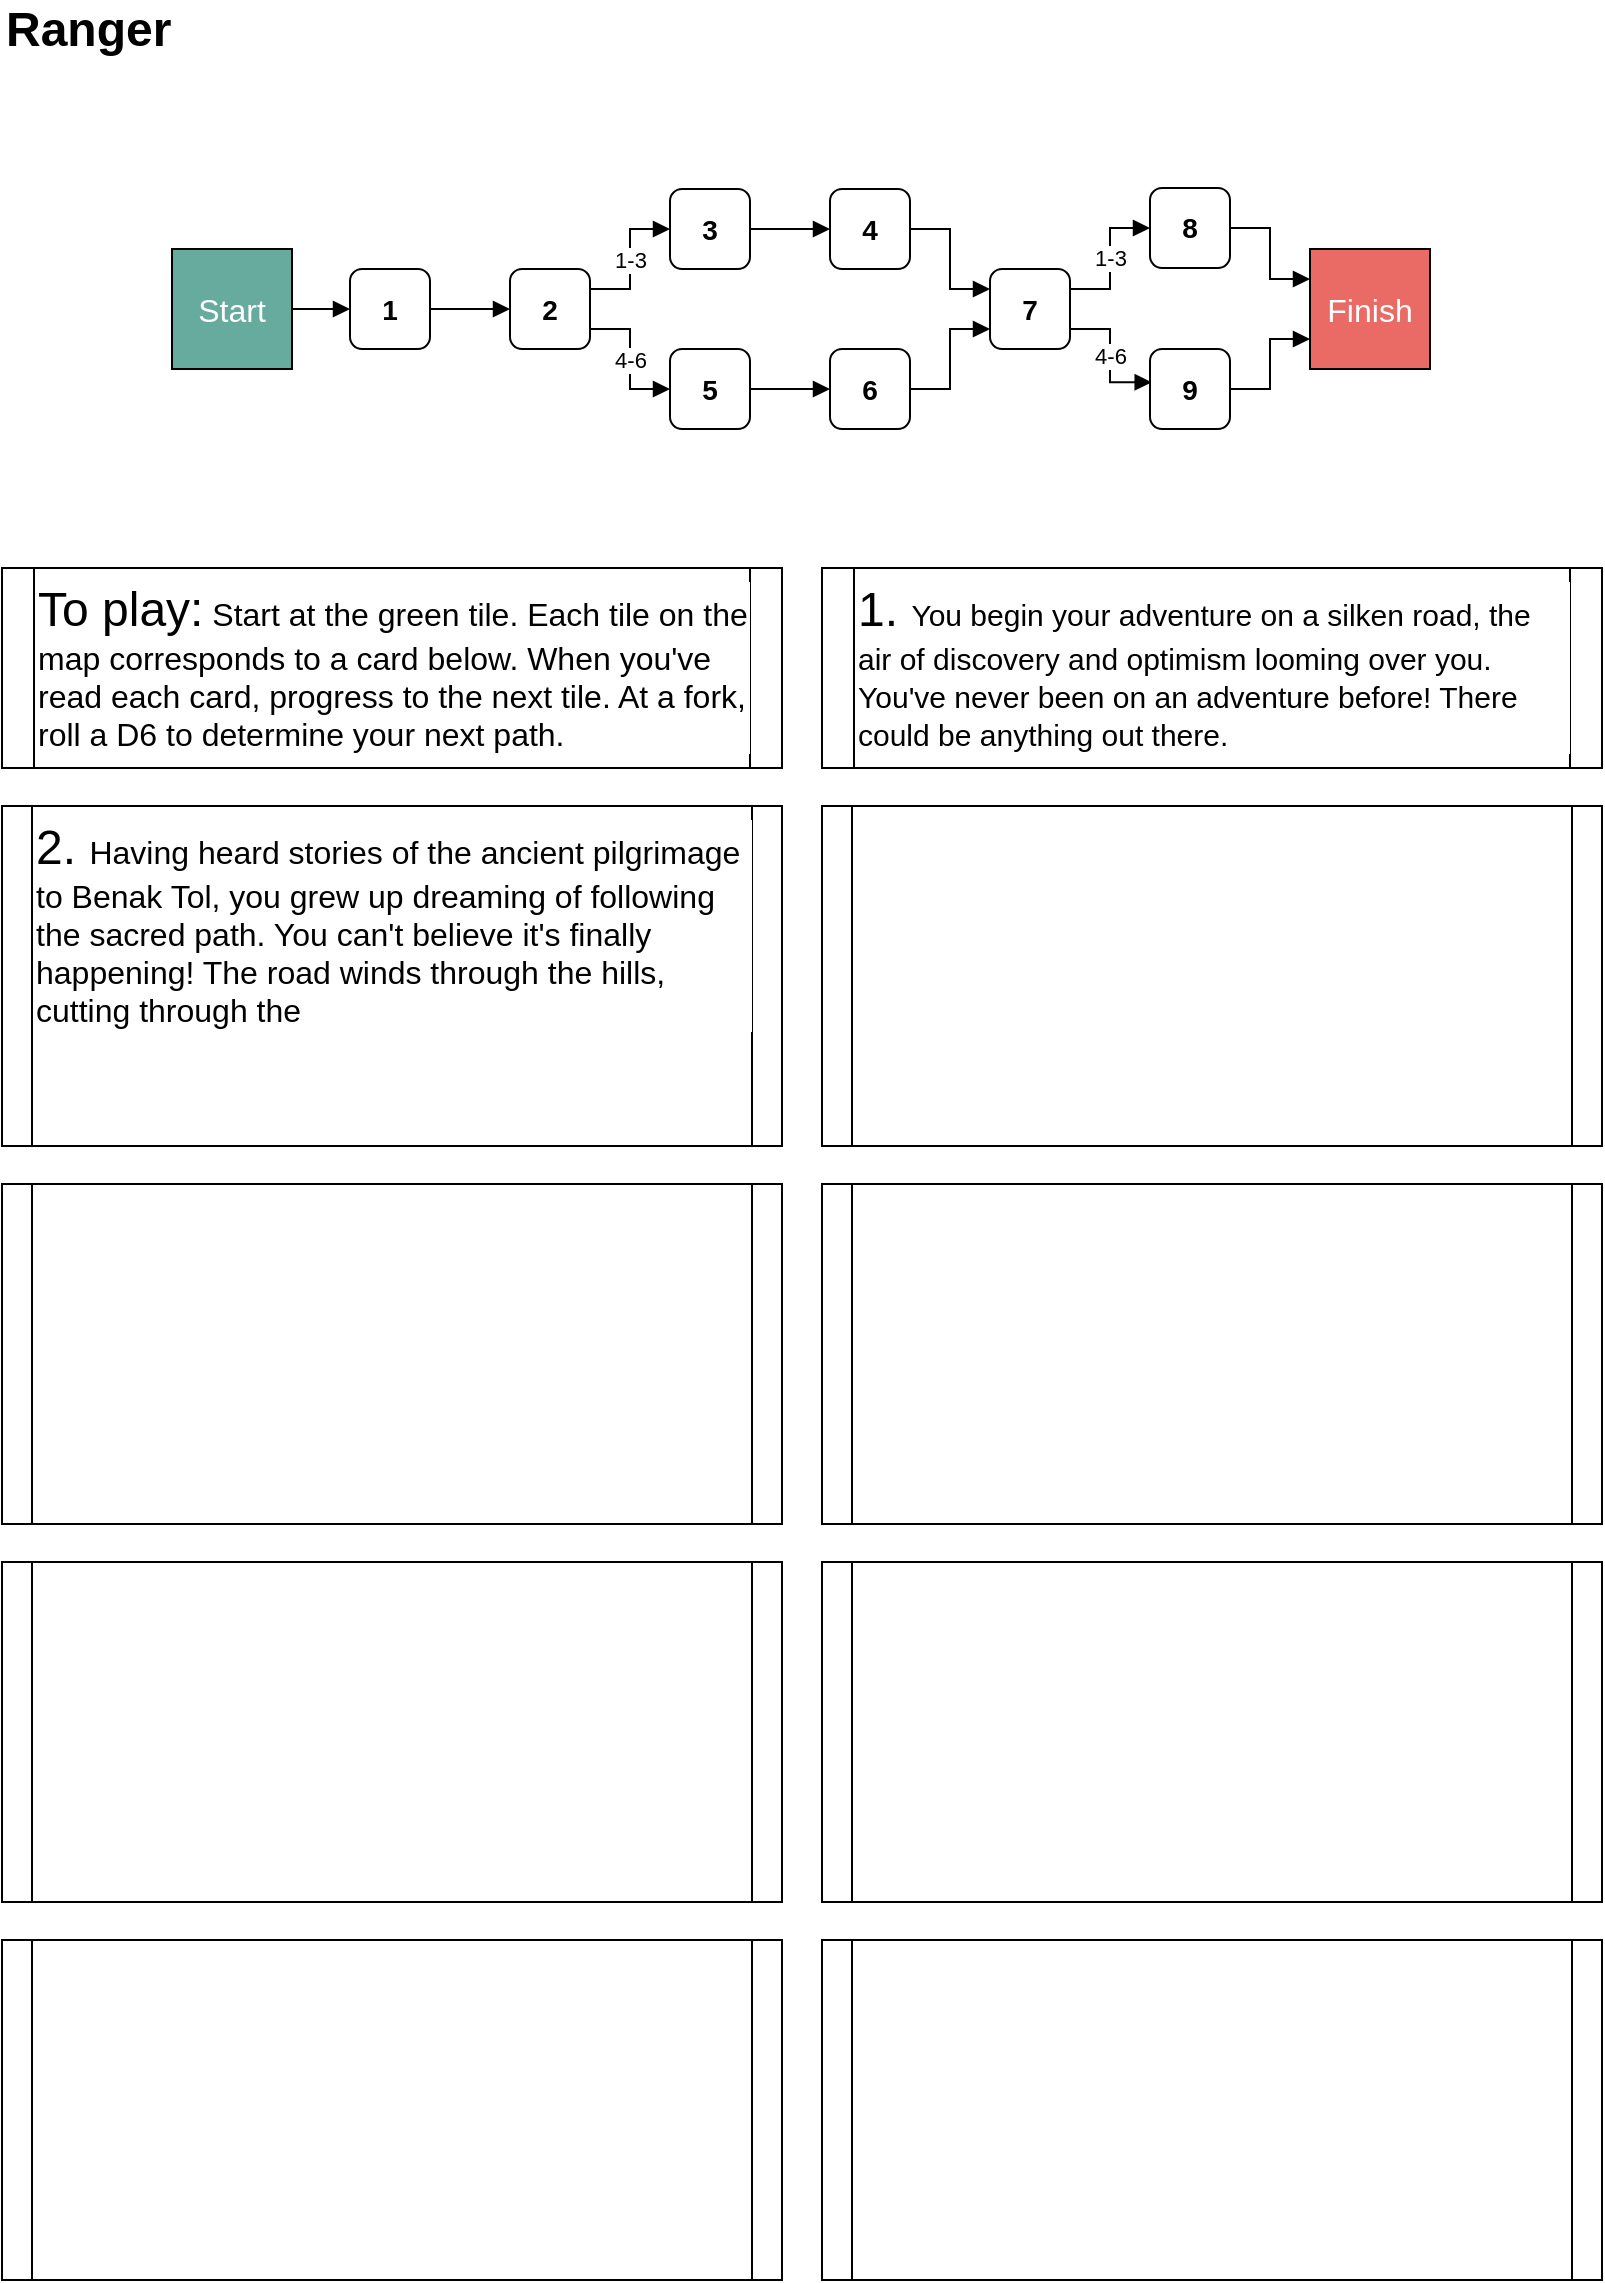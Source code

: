 <mxfile version="13.7.9" type="device"><diagram id="sgAzwdcBSPgjyHLSnam3" name="Page-1"><mxGraphModel dx="1422" dy="813" grid="0" gridSize="10" guides="1" tooltips="1" connect="1" arrows="1" fold="1" page="1" pageScale="1" pageWidth="827" pageHeight="1169" background="#FFFFFF" math="0" shadow="0"><root><mxCell id="0"/><mxCell id="1" parent="0"/><mxCell id="199" value="&lt;font style=&quot;font-size: 24px&quot;&gt;&lt;b&gt;Ranger&lt;/b&gt;&lt;/font&gt;" style="text;html=1;strokeColor=none;fillColor=none;align=left;verticalAlign=middle;whiteSpace=wrap;rounded=0;labelBackgroundColor=#ffffff;fontSize=16;" parent="1" vertex="1"><mxGeometry x="14" y="20" width="286" height="20" as="geometry"/></mxCell><mxCell id="200" value="&lt;font style=&quot;font-size: 24px&quot;&gt;2. &lt;/font&gt;Having heard stories of the ancient pilgrimage to Benak Tol, you grew up dreaming of following the sacred path. You can't believe it's finally happening! The road winds through the hills, cutting through the&amp;nbsp;" style="shape=process;whiteSpace=wrap;html=1;backgroundOutline=1;labelBackgroundColor=#ffffff;fontSize=16;align=left;size=0.039;verticalAlign=top;" parent="1" vertex="1"><mxGeometry x="14" y="418" width="390" height="170" as="geometry"/></mxCell><mxCell id="201" value="" style="shape=process;whiteSpace=wrap;html=1;backgroundOutline=1;labelBackgroundColor=#ffffff;fontSize=16;align=left;size=0.039;" parent="1" vertex="1"><mxGeometry x="424" y="418" width="390" height="170" as="geometry"/></mxCell><mxCell id="202" value="&lt;font style=&quot;font-size: 24px&quot;&gt;To play:&lt;/font&gt; Start at the green tile. Each tile on the map corresponds to a card below. When you've read each card, progress to the next tile. At a fork, roll a D6 to determine your next path.&amp;nbsp;" style="shape=process;whiteSpace=wrap;html=1;backgroundOutline=1;labelBackgroundColor=#ffffff;fontSize=16;align=left;size=0.041;verticalAlign=top;" parent="1" vertex="1"><mxGeometry x="14" y="299" width="390" height="100" as="geometry"/></mxCell><mxCell id="223" style="edgeStyle=orthogonalEdgeStyle;rounded=0;orthogonalLoop=1;jettySize=auto;html=1;entryX=0;entryY=0.5;entryDx=0;entryDy=0;fontSize=14;fontColor=#FFFFFF;endArrow=block;endFill=1;exitX=1;exitY=0.5;exitDx=0;exitDy=0;" parent="1" source="72" target="222" edge="1"><mxGeometry relative="1" as="geometry"><mxPoint x="168" y="169.5" as="sourcePoint"/></mxGeometry></mxCell><mxCell id="72" value="Start" style="rounded=0;whiteSpace=wrap;html=1;labelBackgroundColor=none;fontSize=16;fillColor=#67AB9F;fontColor=#FFFFFF;" parent="1" vertex="1"><mxGeometry x="99" y="139.5" width="60" height="60" as="geometry"/></mxCell><mxCell id="85" value="Finish" style="rounded=0;whiteSpace=wrap;html=1;labelBackgroundColor=none;fontSize=16;fontColor=#FFFFFF;fillColor=#EA6B66;" parent="1" vertex="1"><mxGeometry x="668" y="139.5" width="60" height="60" as="geometry"/></mxCell><mxCell id="oznt0Excl3b4ovELuBXg-334" style="edgeStyle=orthogonalEdgeStyle;rounded=0;orthogonalLoop=1;jettySize=auto;html=1;entryX=0;entryY=0.5;entryDx=0;entryDy=0;endArrow=block;endFill=1;" edge="1" parent="1" source="222" target="226"><mxGeometry relative="1" as="geometry"/></mxCell><mxCell id="222" value="1" style="rounded=1;whiteSpace=wrap;html=1;labelBackgroundColor=none;fontSize=14;align=center;fontStyle=1" parent="1" vertex="1"><mxGeometry x="188" y="149.5" width="40" height="40" as="geometry"/></mxCell><mxCell id="253" value="1-6" style="edgeStyle=orthogonalEdgeStyle;rounded=0;orthogonalLoop=1;jettySize=auto;html=1;endArrow=block;endFill=1;fontSize=10;fontStyle=1;horizontal=1;verticalAlign=middle;labelPosition=center;verticalLabelPosition=middle;align=center;fontFamily=Helvetica;" parent="1" target="227" edge="1"><mxGeometry relative="1" as="geometry"><mxPoint x="149" y="1044" as="sourcePoint"/></mxGeometry></mxCell><mxCell id="238" value="4-6" style="edgeStyle=orthogonalEdgeStyle;rounded=0;orthogonalLoop=1;jettySize=auto;html=1;fontSize=10;endArrow=block;endFill=1;fontStyle=1;horizontal=1;verticalAlign=middle;labelPosition=center;verticalLabelPosition=middle;align=center;fontFamily=Helvetica;" parent="1" source="225" edge="1"><mxGeometry relative="1" as="geometry"><mxPoint x="189" y="883.5" as="targetPoint"/></mxGeometry></mxCell><mxCell id="oznt0Excl3b4ovELuBXg-335" value="1-3" style="edgeStyle=orthogonalEdgeStyle;rounded=0;orthogonalLoop=1;jettySize=auto;html=1;entryX=0;entryY=0.5;entryDx=0;entryDy=0;exitX=1;exitY=0.25;exitDx=0;exitDy=0;endArrow=block;endFill=1;" edge="1" parent="1" source="226" target="234"><mxGeometry relative="1" as="geometry"/></mxCell><mxCell id="oznt0Excl3b4ovELuBXg-336" value="4-6" style="edgeStyle=orthogonalEdgeStyle;rounded=0;orthogonalLoop=1;jettySize=auto;html=1;entryX=0;entryY=0.5;entryDx=0;entryDy=0;exitX=1;exitY=0.75;exitDx=0;exitDy=0;endArrow=block;endFill=1;" edge="1" parent="1" source="226" target="233"><mxGeometry relative="1" as="geometry"/></mxCell><mxCell id="226" value="2" style="rounded=1;whiteSpace=wrap;html=1;labelBackgroundColor=none;fontSize=14;align=center;fontStyle=1" parent="1" vertex="1"><mxGeometry x="268" y="149.5" width="40" height="40" as="geometry"/></mxCell><mxCell id="258" value="4-6" style="edgeStyle=orthogonalEdgeStyle;rounded=0;orthogonalLoop=1;jettySize=auto;html=1;entryX=0;entryY=0.25;entryDx=0;entryDy=0;endArrow=block;endFill=1;fontSize=10;exitX=1;exitY=0.75;exitDx=0;exitDy=0;fontStyle=1;horizontal=1;verticalAlign=middle;labelPosition=center;verticalLabelPosition=middle;align=center;fontFamily=Helvetica;" parent="1" source="227" edge="1"><mxGeometry relative="1" as="geometry"><mxPoint x="269" y="1074" as="targetPoint"/></mxGeometry></mxCell><mxCell id="249" value="2-3" style="edgeStyle=orthogonalEdgeStyle;rounded=0;orthogonalLoop=1;jettySize=auto;html=1;entryX=0;entryY=0.5;entryDx=0;entryDy=0;fontSize=10;exitX=1;exitY=0.25;exitDx=0;exitDy=0;endArrow=block;endFill=1;fontStyle=1;horizontal=1;verticalAlign=middle;labelPosition=center;verticalLabelPosition=middle;align=center;fontFamily=Helvetica;" parent="1" source="228" edge="1"><mxGeometry relative="1" as="geometry"><mxPoint x="269" y="843.5" as="targetPoint"/></mxGeometry></mxCell><mxCell id="oznt0Excl3b4ovELuBXg-338" style="edgeStyle=orthogonalEdgeStyle;rounded=0;orthogonalLoop=1;jettySize=auto;html=1;entryX=0;entryY=0.5;entryDx=0;entryDy=0;endArrow=block;endFill=1;" edge="1" parent="1" source="233" target="263"><mxGeometry relative="1" as="geometry"/></mxCell><mxCell id="233" value="5" style="rounded=1;whiteSpace=wrap;html=1;labelBackgroundColor=none;fontSize=14;align=center;fontStyle=1" parent="1" vertex="1"><mxGeometry x="348" y="189.5" width="40" height="40" as="geometry"/></mxCell><mxCell id="oznt0Excl3b4ovELuBXg-337" style="edgeStyle=orthogonalEdgeStyle;rounded=0;orthogonalLoop=1;jettySize=auto;html=1;entryX=0;entryY=0.5;entryDx=0;entryDy=0;endArrow=block;endFill=1;" edge="1" parent="1" source="234" target="262"><mxGeometry relative="1" as="geometry"/></mxCell><mxCell id="234" value="3" style="rounded=1;whiteSpace=wrap;html=1;labelBackgroundColor=none;fontSize=14;align=center;fontStyle=1" parent="1" vertex="1"><mxGeometry x="348" y="109.5" width="40" height="40" as="geometry"/></mxCell><mxCell id="283" value="3-6" style="edgeStyle=orthogonalEdgeStyle;rounded=0;orthogonalLoop=1;jettySize=auto;html=1;entryX=0;entryY=0.5;entryDx=0;entryDy=0;endArrow=block;endFill=1;fontFamily=Helvetica;fontSize=10;fontColor=#000000;fontStyle=1" parent="1" target="265" edge="1"><mxGeometry relative="1" as="geometry"><mxPoint x="309" y="1084" as="sourcePoint"/></mxGeometry></mxCell><mxCell id="276" value="1-3" style="edgeStyle=orthogonalEdgeStyle;rounded=0;orthogonalLoop=1;jettySize=auto;html=1;entryX=0;entryY=0.25;entryDx=0;entryDy=0;endArrow=block;endFill=1;fontFamily=Helvetica;fontSize=10;fontColor=#000000;exitX=1;exitY=0.25;exitDx=0;exitDy=0;fontStyle=1" parent="1" source="236" edge="1"><mxGeometry relative="1" as="geometry"><mxPoint x="349" y="833.5" as="targetPoint"/></mxGeometry></mxCell><mxCell id="oznt0Excl3b4ovELuBXg-339" style="edgeStyle=orthogonalEdgeStyle;rounded=0;orthogonalLoop=1;jettySize=auto;html=1;entryX=0;entryY=0.25;entryDx=0;entryDy=0;endArrow=block;endFill=1;" edge="1" parent="1" source="262" target="268"><mxGeometry relative="1" as="geometry"/></mxCell><mxCell id="262" value="4" style="rounded=1;whiteSpace=wrap;html=1;labelBackgroundColor=none;fontSize=14;align=center;fontStyle=1" parent="1" vertex="1"><mxGeometry x="428" y="109.5" width="40" height="40" as="geometry"/></mxCell><mxCell id="oznt0Excl3b4ovELuBXg-340" style="edgeStyle=orthogonalEdgeStyle;rounded=0;orthogonalLoop=1;jettySize=auto;html=1;entryX=0;entryY=0.75;entryDx=0;entryDy=0;endArrow=block;endFill=1;" edge="1" parent="1" source="263" target="268"><mxGeometry relative="1" as="geometry"/></mxCell><mxCell id="263" value="6" style="rounded=1;whiteSpace=wrap;html=1;labelBackgroundColor=none;fontSize=14;align=center;fontStyle=1" parent="1" vertex="1"><mxGeometry x="428" y="189.5" width="40" height="40" as="geometry"/></mxCell><mxCell id="300" value="1-4" style="edgeStyle=orthogonalEdgeStyle;rounded=0;orthogonalLoop=1;jettySize=auto;html=1;entryX=0.25;entryY=1;entryDx=0;entryDy=0;endArrow=block;endFill=1;fontFamily=Helvetica;fontSize=10;fontColor=#000000;fontStyle=1" parent="1" source="265" edge="1"><mxGeometry relative="1" as="geometry"><Array as="points"><mxPoint x="439" y="1075"/></Array><mxPoint x="439" y="1064" as="targetPoint"/></mxGeometry></mxCell><mxCell id="309" value="6" style="edgeStyle=orthogonalEdgeStyle;rounded=0;orthogonalLoop=1;jettySize=auto;html=1;entryX=0.25;entryY=1;entryDx=0;entryDy=0;endArrow=block;endFill=1;fontFamily=Helvetica;fontSize=10;fontColor=#000000;exitX=1;exitY=0.75;exitDx=0;exitDy=0;fontStyle=1" parent="1" source="265" edge="1"><mxGeometry relative="1" as="geometry"><mxPoint x="599" y="1064" as="targetPoint"/></mxGeometry></mxCell><mxCell id="308" value="1-6" style="edgeStyle=orthogonalEdgeStyle;rounded=0;orthogonalLoop=1;jettySize=auto;html=1;entryX=0.5;entryY=0;entryDx=0;entryDy=0;endArrow=block;endFill=1;fontFamily=Helvetica;fontSize=10;fontColor=#000000;fontStyle=1" parent="1" source="266" edge="1"><mxGeometry relative="1" as="geometry"><mxPoint x="449" y="863.5" as="targetPoint"/></mxGeometry></mxCell><mxCell id="oznt0Excl3b4ovELuBXg-341" value="1-3" style="edgeStyle=orthogonalEdgeStyle;rounded=0;orthogonalLoop=1;jettySize=auto;html=1;entryX=0;entryY=0.5;entryDx=0;entryDy=0;endArrow=block;endFill=1;exitX=1;exitY=0.25;exitDx=0;exitDy=0;" edge="1" parent="1" source="268" target="274"><mxGeometry relative="1" as="geometry"/></mxCell><mxCell id="oznt0Excl3b4ovELuBXg-342" value="4-6" style="edgeStyle=orthogonalEdgeStyle;rounded=0;orthogonalLoop=1;jettySize=auto;html=1;entryX=0.021;entryY=0.416;entryDx=0;entryDy=0;entryPerimeter=0;endArrow=block;endFill=1;exitX=1;exitY=0.75;exitDx=0;exitDy=0;" edge="1" parent="1" source="268" target="275"><mxGeometry relative="1" as="geometry"/></mxCell><mxCell id="268" value="7" style="rounded=1;whiteSpace=wrap;html=1;labelBackgroundColor=none;fontSize=14;align=center;fontStyle=1" parent="1" vertex="1"><mxGeometry x="508" y="149.5" width="40" height="40" as="geometry"/></mxCell><mxCell id="319" value="1-2" style="edgeStyle=orthogonalEdgeStyle;rounded=0;orthogonalLoop=1;jettySize=auto;html=1;entryX=0;entryY=0.5;entryDx=0;entryDy=0;endArrow=block;endFill=1;fontFamily=Helvetica;fontSize=10;fontColor=#000000;fontStyle=1" parent="1" source="270" edge="1"><mxGeometry relative="1" as="geometry"><mxPoint x="589" y="883" as="targetPoint"/></mxGeometry></mxCell><mxCell id="oznt0Excl3b4ovELuBXg-344" style="edgeStyle=orthogonalEdgeStyle;rounded=0;orthogonalLoop=1;jettySize=auto;html=1;entryX=0;entryY=0.25;entryDx=0;entryDy=0;endArrow=block;endFill=1;" edge="1" parent="1" source="274" target="85"><mxGeometry relative="1" as="geometry"><mxPoint x="668" y="159.5" as="targetPoint"/></mxGeometry></mxCell><mxCell id="274" value="8" style="rounded=1;whiteSpace=wrap;html=1;labelBackgroundColor=none;fontSize=14;align=center;fontStyle=1" parent="1" vertex="1"><mxGeometry x="588" y="109" width="40" height="40" as="geometry"/></mxCell><mxCell id="oznt0Excl3b4ovELuBXg-343" style="edgeStyle=orthogonalEdgeStyle;rounded=0;orthogonalLoop=1;jettySize=auto;html=1;endArrow=block;endFill=1;entryX=0;entryY=0.75;entryDx=0;entryDy=0;" edge="1" parent="1" source="275" target="85"><mxGeometry relative="1" as="geometry"><mxPoint x="668" y="179.5" as="targetPoint"/></mxGeometry></mxCell><mxCell id="275" value="9" style="rounded=1;whiteSpace=wrap;html=1;labelBackgroundColor=none;fontSize=14;align=center;fontStyle=1" parent="1" vertex="1"><mxGeometry x="588" y="189.5" width="40" height="40" as="geometry"/></mxCell><mxCell id="315" value="1-3" style="edgeStyle=orthogonalEdgeStyle;rounded=0;orthogonalLoop=1;jettySize=auto;html=1;entryX=0;entryY=0.75;entryDx=0;entryDy=0;endArrow=block;endFill=1;fontFamily=Helvetica;fontSize=10;fontColor=#000000;fontStyle=1" parent="1" source="289" edge="1"><mxGeometry relative="1" as="geometry"><Array as="points"><mxPoint x="649" y="1054"/></Array><mxPoint x="669" y="1054" as="targetPoint"/></mxGeometry></mxCell><mxCell id="328" value="1-3" style="edgeStyle=orthogonalEdgeStyle;rounded=0;orthogonalLoop=1;jettySize=auto;html=1;entryX=0;entryY=0.5;entryDx=0;entryDy=0;endArrow=block;endFill=1;fontFamily=Helvetica;fontSize=10;fontColor=#000000;fontStyle=1" parent="1" target="296" edge="1"><mxGeometry relative="1" as="geometry"><mxPoint x="629" y="883" as="sourcePoint"/></mxGeometry></mxCell><mxCell id="327" value="1-4" style="edgeStyle=orthogonalEdgeStyle;rounded=0;orthogonalLoop=1;jettySize=auto;html=1;entryX=1;entryY=0.5;entryDx=0;entryDy=0;endArrow=block;endFill=1;fontFamily=Helvetica;fontSize=10;fontColor=#000000;fontStyle=1" parent="1" target="289" edge="1"><mxGeometry relative="1" as="geometry"><mxPoint x="669" y="1044" as="sourcePoint"/></mxGeometry></mxCell><mxCell id="oznt0Excl3b4ovELuBXg-354" value="" style="shape=process;whiteSpace=wrap;html=1;backgroundOutline=1;labelBackgroundColor=#ffffff;fontSize=16;align=left;size=0.039;" vertex="1" parent="1"><mxGeometry x="14" y="607" width="390" height="170" as="geometry"/></mxCell><mxCell id="oznt0Excl3b4ovELuBXg-356" value="" style="shape=process;whiteSpace=wrap;html=1;backgroundOutline=1;labelBackgroundColor=#ffffff;fontSize=16;align=left;size=0.039;" vertex="1" parent="1"><mxGeometry x="14" y="796" width="390" height="170" as="geometry"/></mxCell><mxCell id="oznt0Excl3b4ovELuBXg-357" value="" style="shape=process;whiteSpace=wrap;html=1;backgroundOutline=1;labelBackgroundColor=#ffffff;fontSize=16;align=left;size=0.039;" vertex="1" parent="1"><mxGeometry x="14" y="985" width="390" height="170" as="geometry"/></mxCell><mxCell id="oznt0Excl3b4ovELuBXg-359" value="" style="shape=process;whiteSpace=wrap;html=1;backgroundOutline=1;labelBackgroundColor=#ffffff;fontSize=16;align=left;size=0.039;" vertex="1" parent="1"><mxGeometry x="424" y="607" width="390" height="170" as="geometry"/></mxCell><mxCell id="oznt0Excl3b4ovELuBXg-361" value="" style="shape=process;whiteSpace=wrap;html=1;backgroundOutline=1;labelBackgroundColor=#ffffff;fontSize=16;align=left;size=0.039;" vertex="1" parent="1"><mxGeometry x="424" y="796" width="390" height="170" as="geometry"/></mxCell><mxCell id="oznt0Excl3b4ovELuBXg-362" value="" style="shape=process;whiteSpace=wrap;html=1;backgroundOutline=1;labelBackgroundColor=#ffffff;fontSize=16;align=left;size=0.039;" vertex="1" parent="1"><mxGeometry x="424" y="985" width="390" height="170" as="geometry"/></mxCell><mxCell id="oznt0Excl3b4ovELuBXg-363" value="&lt;div&gt;&lt;font style=&quot;font-size: 24px&quot;&gt;1. &lt;/font&gt;&lt;span style=&quot;font-size: 15px&quot;&gt;You begin your adventure on a silken road, the air of discovery and optimism looming over you. You've never been on an adventure before! There could be anything out there.&lt;/span&gt;&lt;/div&gt;" style="shape=process;whiteSpace=wrap;html=1;backgroundOutline=1;labelBackgroundColor=#ffffff;fontSize=16;align=left;size=0.041;verticalAlign=top;" vertex="1" parent="1"><mxGeometry x="424" y="299" width="390" height="100" as="geometry"/></mxCell></root></mxGraphModel></diagram></mxfile>